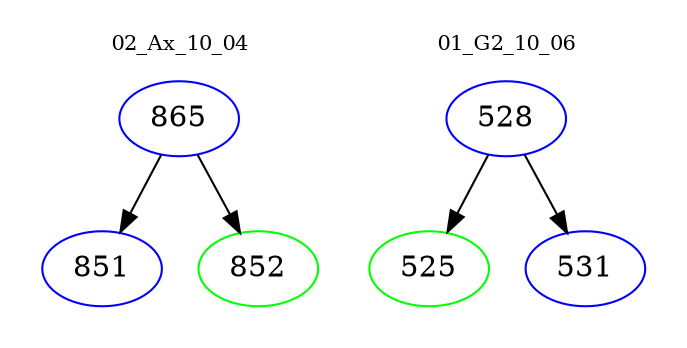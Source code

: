 digraph{
subgraph cluster_0 {
color = white
label = "02_Ax_10_04";
fontsize=10;
T0_865 [label="865", color="blue"]
T0_865 -> T0_851 [color="black"]
T0_851 [label="851", color="blue"]
T0_865 -> T0_852 [color="black"]
T0_852 [label="852", color="green"]
}
subgraph cluster_1 {
color = white
label = "01_G2_10_06";
fontsize=10;
T1_528 [label="528", color="blue"]
T1_528 -> T1_525 [color="black"]
T1_525 [label="525", color="green"]
T1_528 -> T1_531 [color="black"]
T1_531 [label="531", color="blue"]
}
}
